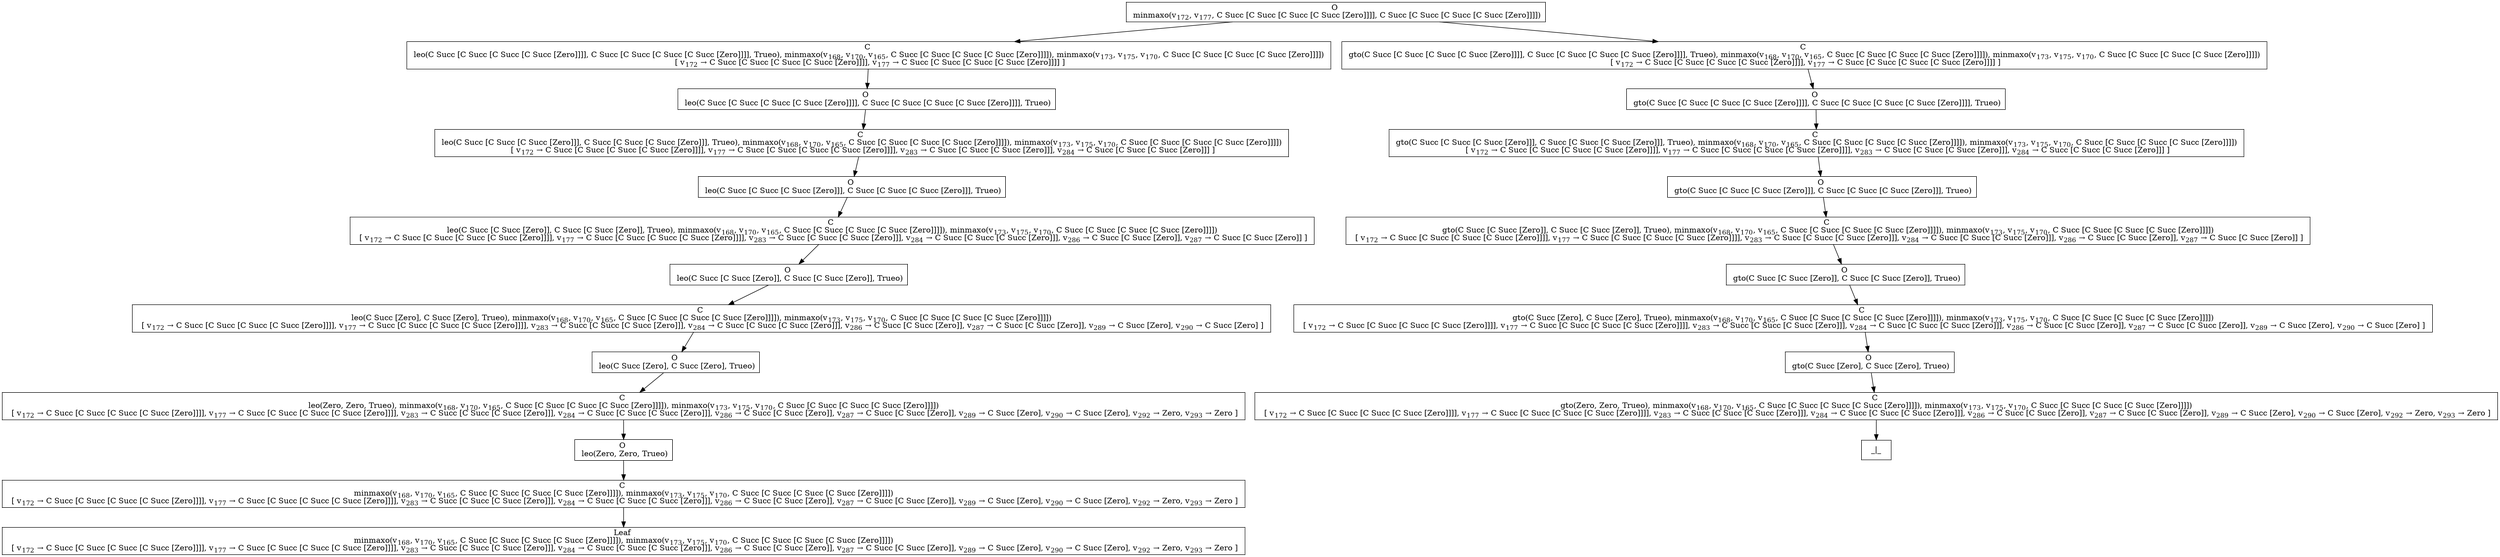 digraph {
    graph [rankdir=TB
          ,bgcolor=transparent];
    node [shape=box
         ,fillcolor=white
         ,style=filled];
    0 [label=<O <BR/> minmaxo(v<SUB>172</SUB>, v<SUB>177</SUB>, C Succ [C Succ [C Succ [C Succ [Zero]]]], C Succ [C Succ [C Succ [C Succ [Zero]]]])>];
    1 [label=<C <BR/> leo(C Succ [C Succ [C Succ [C Succ [Zero]]]], C Succ [C Succ [C Succ [C Succ [Zero]]]], Trueo), minmaxo(v<SUB>168</SUB>, v<SUB>170</SUB>, v<SUB>165</SUB>, C Succ [C Succ [C Succ [C Succ [Zero]]]]), minmaxo(v<SUB>173</SUB>, v<SUB>175</SUB>, v<SUB>170</SUB>, C Succ [C Succ [C Succ [C Succ [Zero]]]]) <BR/>  [ v<SUB>172</SUB> &rarr; C Succ [C Succ [C Succ [C Succ [Zero]]]], v<SUB>177</SUB> &rarr; C Succ [C Succ [C Succ [C Succ [Zero]]]] ] >];
    2 [label=<C <BR/> gto(C Succ [C Succ [C Succ [C Succ [Zero]]]], C Succ [C Succ [C Succ [C Succ [Zero]]]], Trueo), minmaxo(v<SUB>168</SUB>, v<SUB>170</SUB>, v<SUB>165</SUB>, C Succ [C Succ [C Succ [C Succ [Zero]]]]), minmaxo(v<SUB>173</SUB>, v<SUB>175</SUB>, v<SUB>170</SUB>, C Succ [C Succ [C Succ [C Succ [Zero]]]]) <BR/>  [ v<SUB>172</SUB> &rarr; C Succ [C Succ [C Succ [C Succ [Zero]]]], v<SUB>177</SUB> &rarr; C Succ [C Succ [C Succ [C Succ [Zero]]]] ] >];
    3 [label=<O <BR/> leo(C Succ [C Succ [C Succ [C Succ [Zero]]]], C Succ [C Succ [C Succ [C Succ [Zero]]]], Trueo)>];
    4 [label=<C <BR/> leo(C Succ [C Succ [C Succ [Zero]]], C Succ [C Succ [C Succ [Zero]]], Trueo), minmaxo(v<SUB>168</SUB>, v<SUB>170</SUB>, v<SUB>165</SUB>, C Succ [C Succ [C Succ [C Succ [Zero]]]]), minmaxo(v<SUB>173</SUB>, v<SUB>175</SUB>, v<SUB>170</SUB>, C Succ [C Succ [C Succ [C Succ [Zero]]]]) <BR/>  [ v<SUB>172</SUB> &rarr; C Succ [C Succ [C Succ [C Succ [Zero]]]], v<SUB>177</SUB> &rarr; C Succ [C Succ [C Succ [C Succ [Zero]]]], v<SUB>283</SUB> &rarr; C Succ [C Succ [C Succ [Zero]]], v<SUB>284</SUB> &rarr; C Succ [C Succ [C Succ [Zero]]] ] >];
    5 [label=<O <BR/> leo(C Succ [C Succ [C Succ [Zero]]], C Succ [C Succ [C Succ [Zero]]], Trueo)>];
    6 [label=<C <BR/> leo(C Succ [C Succ [Zero]], C Succ [C Succ [Zero]], Trueo), minmaxo(v<SUB>168</SUB>, v<SUB>170</SUB>, v<SUB>165</SUB>, C Succ [C Succ [C Succ [C Succ [Zero]]]]), minmaxo(v<SUB>173</SUB>, v<SUB>175</SUB>, v<SUB>170</SUB>, C Succ [C Succ [C Succ [C Succ [Zero]]]]) <BR/>  [ v<SUB>172</SUB> &rarr; C Succ [C Succ [C Succ [C Succ [Zero]]]], v<SUB>177</SUB> &rarr; C Succ [C Succ [C Succ [C Succ [Zero]]]], v<SUB>283</SUB> &rarr; C Succ [C Succ [C Succ [Zero]]], v<SUB>284</SUB> &rarr; C Succ [C Succ [C Succ [Zero]]], v<SUB>286</SUB> &rarr; C Succ [C Succ [Zero]], v<SUB>287</SUB> &rarr; C Succ [C Succ [Zero]] ] >];
    7 [label=<O <BR/> leo(C Succ [C Succ [Zero]], C Succ [C Succ [Zero]], Trueo)>];
    8 [label=<C <BR/> leo(C Succ [Zero], C Succ [Zero], Trueo), minmaxo(v<SUB>168</SUB>, v<SUB>170</SUB>, v<SUB>165</SUB>, C Succ [C Succ [C Succ [C Succ [Zero]]]]), minmaxo(v<SUB>173</SUB>, v<SUB>175</SUB>, v<SUB>170</SUB>, C Succ [C Succ [C Succ [C Succ [Zero]]]]) <BR/>  [ v<SUB>172</SUB> &rarr; C Succ [C Succ [C Succ [C Succ [Zero]]]], v<SUB>177</SUB> &rarr; C Succ [C Succ [C Succ [C Succ [Zero]]]], v<SUB>283</SUB> &rarr; C Succ [C Succ [C Succ [Zero]]], v<SUB>284</SUB> &rarr; C Succ [C Succ [C Succ [Zero]]], v<SUB>286</SUB> &rarr; C Succ [C Succ [Zero]], v<SUB>287</SUB> &rarr; C Succ [C Succ [Zero]], v<SUB>289</SUB> &rarr; C Succ [Zero], v<SUB>290</SUB> &rarr; C Succ [Zero] ] >];
    9 [label=<O <BR/> leo(C Succ [Zero], C Succ [Zero], Trueo)>];
    10 [label=<C <BR/> leo(Zero, Zero, Trueo), minmaxo(v<SUB>168</SUB>, v<SUB>170</SUB>, v<SUB>165</SUB>, C Succ [C Succ [C Succ [C Succ [Zero]]]]), minmaxo(v<SUB>173</SUB>, v<SUB>175</SUB>, v<SUB>170</SUB>, C Succ [C Succ [C Succ [C Succ [Zero]]]]) <BR/>  [ v<SUB>172</SUB> &rarr; C Succ [C Succ [C Succ [C Succ [Zero]]]], v<SUB>177</SUB> &rarr; C Succ [C Succ [C Succ [C Succ [Zero]]]], v<SUB>283</SUB> &rarr; C Succ [C Succ [C Succ [Zero]]], v<SUB>284</SUB> &rarr; C Succ [C Succ [C Succ [Zero]]], v<SUB>286</SUB> &rarr; C Succ [C Succ [Zero]], v<SUB>287</SUB> &rarr; C Succ [C Succ [Zero]], v<SUB>289</SUB> &rarr; C Succ [Zero], v<SUB>290</SUB> &rarr; C Succ [Zero], v<SUB>292</SUB> &rarr; Zero, v<SUB>293</SUB> &rarr; Zero ] >];
    11 [label=<O <BR/> leo(Zero, Zero, Trueo)>];
    12 [label=<C <BR/> minmaxo(v<SUB>168</SUB>, v<SUB>170</SUB>, v<SUB>165</SUB>, C Succ [C Succ [C Succ [C Succ [Zero]]]]), minmaxo(v<SUB>173</SUB>, v<SUB>175</SUB>, v<SUB>170</SUB>, C Succ [C Succ [C Succ [C Succ [Zero]]]]) <BR/>  [ v<SUB>172</SUB> &rarr; C Succ [C Succ [C Succ [C Succ [Zero]]]], v<SUB>177</SUB> &rarr; C Succ [C Succ [C Succ [C Succ [Zero]]]], v<SUB>283</SUB> &rarr; C Succ [C Succ [C Succ [Zero]]], v<SUB>284</SUB> &rarr; C Succ [C Succ [C Succ [Zero]]], v<SUB>286</SUB> &rarr; C Succ [C Succ [Zero]], v<SUB>287</SUB> &rarr; C Succ [C Succ [Zero]], v<SUB>289</SUB> &rarr; C Succ [Zero], v<SUB>290</SUB> &rarr; C Succ [Zero], v<SUB>292</SUB> &rarr; Zero, v<SUB>293</SUB> &rarr; Zero ] >];
    13 [label=<Leaf <BR/> minmaxo(v<SUB>168</SUB>, v<SUB>170</SUB>, v<SUB>165</SUB>, C Succ [C Succ [C Succ [C Succ [Zero]]]]), minmaxo(v<SUB>173</SUB>, v<SUB>175</SUB>, v<SUB>170</SUB>, C Succ [C Succ [C Succ [C Succ [Zero]]]]) <BR/>  [ v<SUB>172</SUB> &rarr; C Succ [C Succ [C Succ [C Succ [Zero]]]], v<SUB>177</SUB> &rarr; C Succ [C Succ [C Succ [C Succ [Zero]]]], v<SUB>283</SUB> &rarr; C Succ [C Succ [C Succ [Zero]]], v<SUB>284</SUB> &rarr; C Succ [C Succ [C Succ [Zero]]], v<SUB>286</SUB> &rarr; C Succ [C Succ [Zero]], v<SUB>287</SUB> &rarr; C Succ [C Succ [Zero]], v<SUB>289</SUB> &rarr; C Succ [Zero], v<SUB>290</SUB> &rarr; C Succ [Zero], v<SUB>292</SUB> &rarr; Zero, v<SUB>293</SUB> &rarr; Zero ] >];
    14 [label=<O <BR/> gto(C Succ [C Succ [C Succ [C Succ [Zero]]]], C Succ [C Succ [C Succ [C Succ [Zero]]]], Trueo)>];
    15 [label=<C <BR/> gto(C Succ [C Succ [C Succ [Zero]]], C Succ [C Succ [C Succ [Zero]]], Trueo), minmaxo(v<SUB>168</SUB>, v<SUB>170</SUB>, v<SUB>165</SUB>, C Succ [C Succ [C Succ [C Succ [Zero]]]]), minmaxo(v<SUB>173</SUB>, v<SUB>175</SUB>, v<SUB>170</SUB>, C Succ [C Succ [C Succ [C Succ [Zero]]]]) <BR/>  [ v<SUB>172</SUB> &rarr; C Succ [C Succ [C Succ [C Succ [Zero]]]], v<SUB>177</SUB> &rarr; C Succ [C Succ [C Succ [C Succ [Zero]]]], v<SUB>283</SUB> &rarr; C Succ [C Succ [C Succ [Zero]]], v<SUB>284</SUB> &rarr; C Succ [C Succ [C Succ [Zero]]] ] >];
    16 [label=<O <BR/> gto(C Succ [C Succ [C Succ [Zero]]], C Succ [C Succ [C Succ [Zero]]], Trueo)>];
    17 [label=<C <BR/> gto(C Succ [C Succ [Zero]], C Succ [C Succ [Zero]], Trueo), minmaxo(v<SUB>168</SUB>, v<SUB>170</SUB>, v<SUB>165</SUB>, C Succ [C Succ [C Succ [C Succ [Zero]]]]), minmaxo(v<SUB>173</SUB>, v<SUB>175</SUB>, v<SUB>170</SUB>, C Succ [C Succ [C Succ [C Succ [Zero]]]]) <BR/>  [ v<SUB>172</SUB> &rarr; C Succ [C Succ [C Succ [C Succ [Zero]]]], v<SUB>177</SUB> &rarr; C Succ [C Succ [C Succ [C Succ [Zero]]]], v<SUB>283</SUB> &rarr; C Succ [C Succ [C Succ [Zero]]], v<SUB>284</SUB> &rarr; C Succ [C Succ [C Succ [Zero]]], v<SUB>286</SUB> &rarr; C Succ [C Succ [Zero]], v<SUB>287</SUB> &rarr; C Succ [C Succ [Zero]] ] >];
    18 [label=<O <BR/> gto(C Succ [C Succ [Zero]], C Succ [C Succ [Zero]], Trueo)>];
    19 [label=<C <BR/> gto(C Succ [Zero], C Succ [Zero], Trueo), minmaxo(v<SUB>168</SUB>, v<SUB>170</SUB>, v<SUB>165</SUB>, C Succ [C Succ [C Succ [C Succ [Zero]]]]), minmaxo(v<SUB>173</SUB>, v<SUB>175</SUB>, v<SUB>170</SUB>, C Succ [C Succ [C Succ [C Succ [Zero]]]]) <BR/>  [ v<SUB>172</SUB> &rarr; C Succ [C Succ [C Succ [C Succ [Zero]]]], v<SUB>177</SUB> &rarr; C Succ [C Succ [C Succ [C Succ [Zero]]]], v<SUB>283</SUB> &rarr; C Succ [C Succ [C Succ [Zero]]], v<SUB>284</SUB> &rarr; C Succ [C Succ [C Succ [Zero]]], v<SUB>286</SUB> &rarr; C Succ [C Succ [Zero]], v<SUB>287</SUB> &rarr; C Succ [C Succ [Zero]], v<SUB>289</SUB> &rarr; C Succ [Zero], v<SUB>290</SUB> &rarr; C Succ [Zero] ] >];
    20 [label=<O <BR/> gto(C Succ [Zero], C Succ [Zero], Trueo)>];
    21 [label=<C <BR/> gto(Zero, Zero, Trueo), minmaxo(v<SUB>168</SUB>, v<SUB>170</SUB>, v<SUB>165</SUB>, C Succ [C Succ [C Succ [C Succ [Zero]]]]), minmaxo(v<SUB>173</SUB>, v<SUB>175</SUB>, v<SUB>170</SUB>, C Succ [C Succ [C Succ [C Succ [Zero]]]]) <BR/>  [ v<SUB>172</SUB> &rarr; C Succ [C Succ [C Succ [C Succ [Zero]]]], v<SUB>177</SUB> &rarr; C Succ [C Succ [C Succ [C Succ [Zero]]]], v<SUB>283</SUB> &rarr; C Succ [C Succ [C Succ [Zero]]], v<SUB>284</SUB> &rarr; C Succ [C Succ [C Succ [Zero]]], v<SUB>286</SUB> &rarr; C Succ [C Succ [Zero]], v<SUB>287</SUB> &rarr; C Succ [C Succ [Zero]], v<SUB>289</SUB> &rarr; C Succ [Zero], v<SUB>290</SUB> &rarr; C Succ [Zero], v<SUB>292</SUB> &rarr; Zero, v<SUB>293</SUB> &rarr; Zero ] >];
    22 [label=<_|_>];
    0 -> 1 [label=""];
    0 -> 2 [label=""];
    1 -> 3 [label=""];
    2 -> 14 [label=""];
    3 -> 4 [label=""];
    4 -> 5 [label=""];
    5 -> 6 [label=""];
    6 -> 7 [label=""];
    7 -> 8 [label=""];
    8 -> 9 [label=""];
    9 -> 10 [label=""];
    10 -> 11 [label=""];
    11 -> 12 [label=""];
    12 -> 13 [label=""];
    14 -> 15 [label=""];
    15 -> 16 [label=""];
    16 -> 17 [label=""];
    17 -> 18 [label=""];
    18 -> 19 [label=""];
    19 -> 20 [label=""];
    20 -> 21 [label=""];
    21 -> 22 [label=""];
}